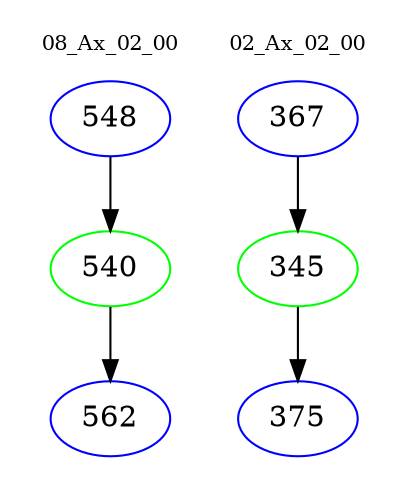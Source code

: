 digraph{
subgraph cluster_0 {
color = white
label = "08_Ax_02_00";
fontsize=10;
T0_548 [label="548", color="blue"]
T0_548 -> T0_540 [color="black"]
T0_540 [label="540", color="green"]
T0_540 -> T0_562 [color="black"]
T0_562 [label="562", color="blue"]
}
subgraph cluster_1 {
color = white
label = "02_Ax_02_00";
fontsize=10;
T1_367 [label="367", color="blue"]
T1_367 -> T1_345 [color="black"]
T1_345 [label="345", color="green"]
T1_345 -> T1_375 [color="black"]
T1_375 [label="375", color="blue"]
}
}
